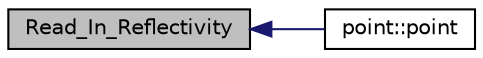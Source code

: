 digraph "Read_In_Reflectivity"
{
  edge [fontname="Helvetica",fontsize="10",labelfontname="Helvetica",labelfontsize="10"];
  node [fontname="Helvetica",fontsize="10",shape=record];
  rankdir="LR";
  Node127 [label="Read_In_Reflectivity",height=0.2,width=0.4,color="black", fillcolor="grey75", style="filled", fontcolor="black"];
  Node127 -> Node128 [dir="back",color="midnightblue",fontsize="10",style="solid"];
  Node128 [label="point::point",height=0.2,width=0.4,color="black", fillcolor="white", style="filled",URL="$classpoint.html#a35a81eb47d874ab0ad36577aad5fc464"];
}
